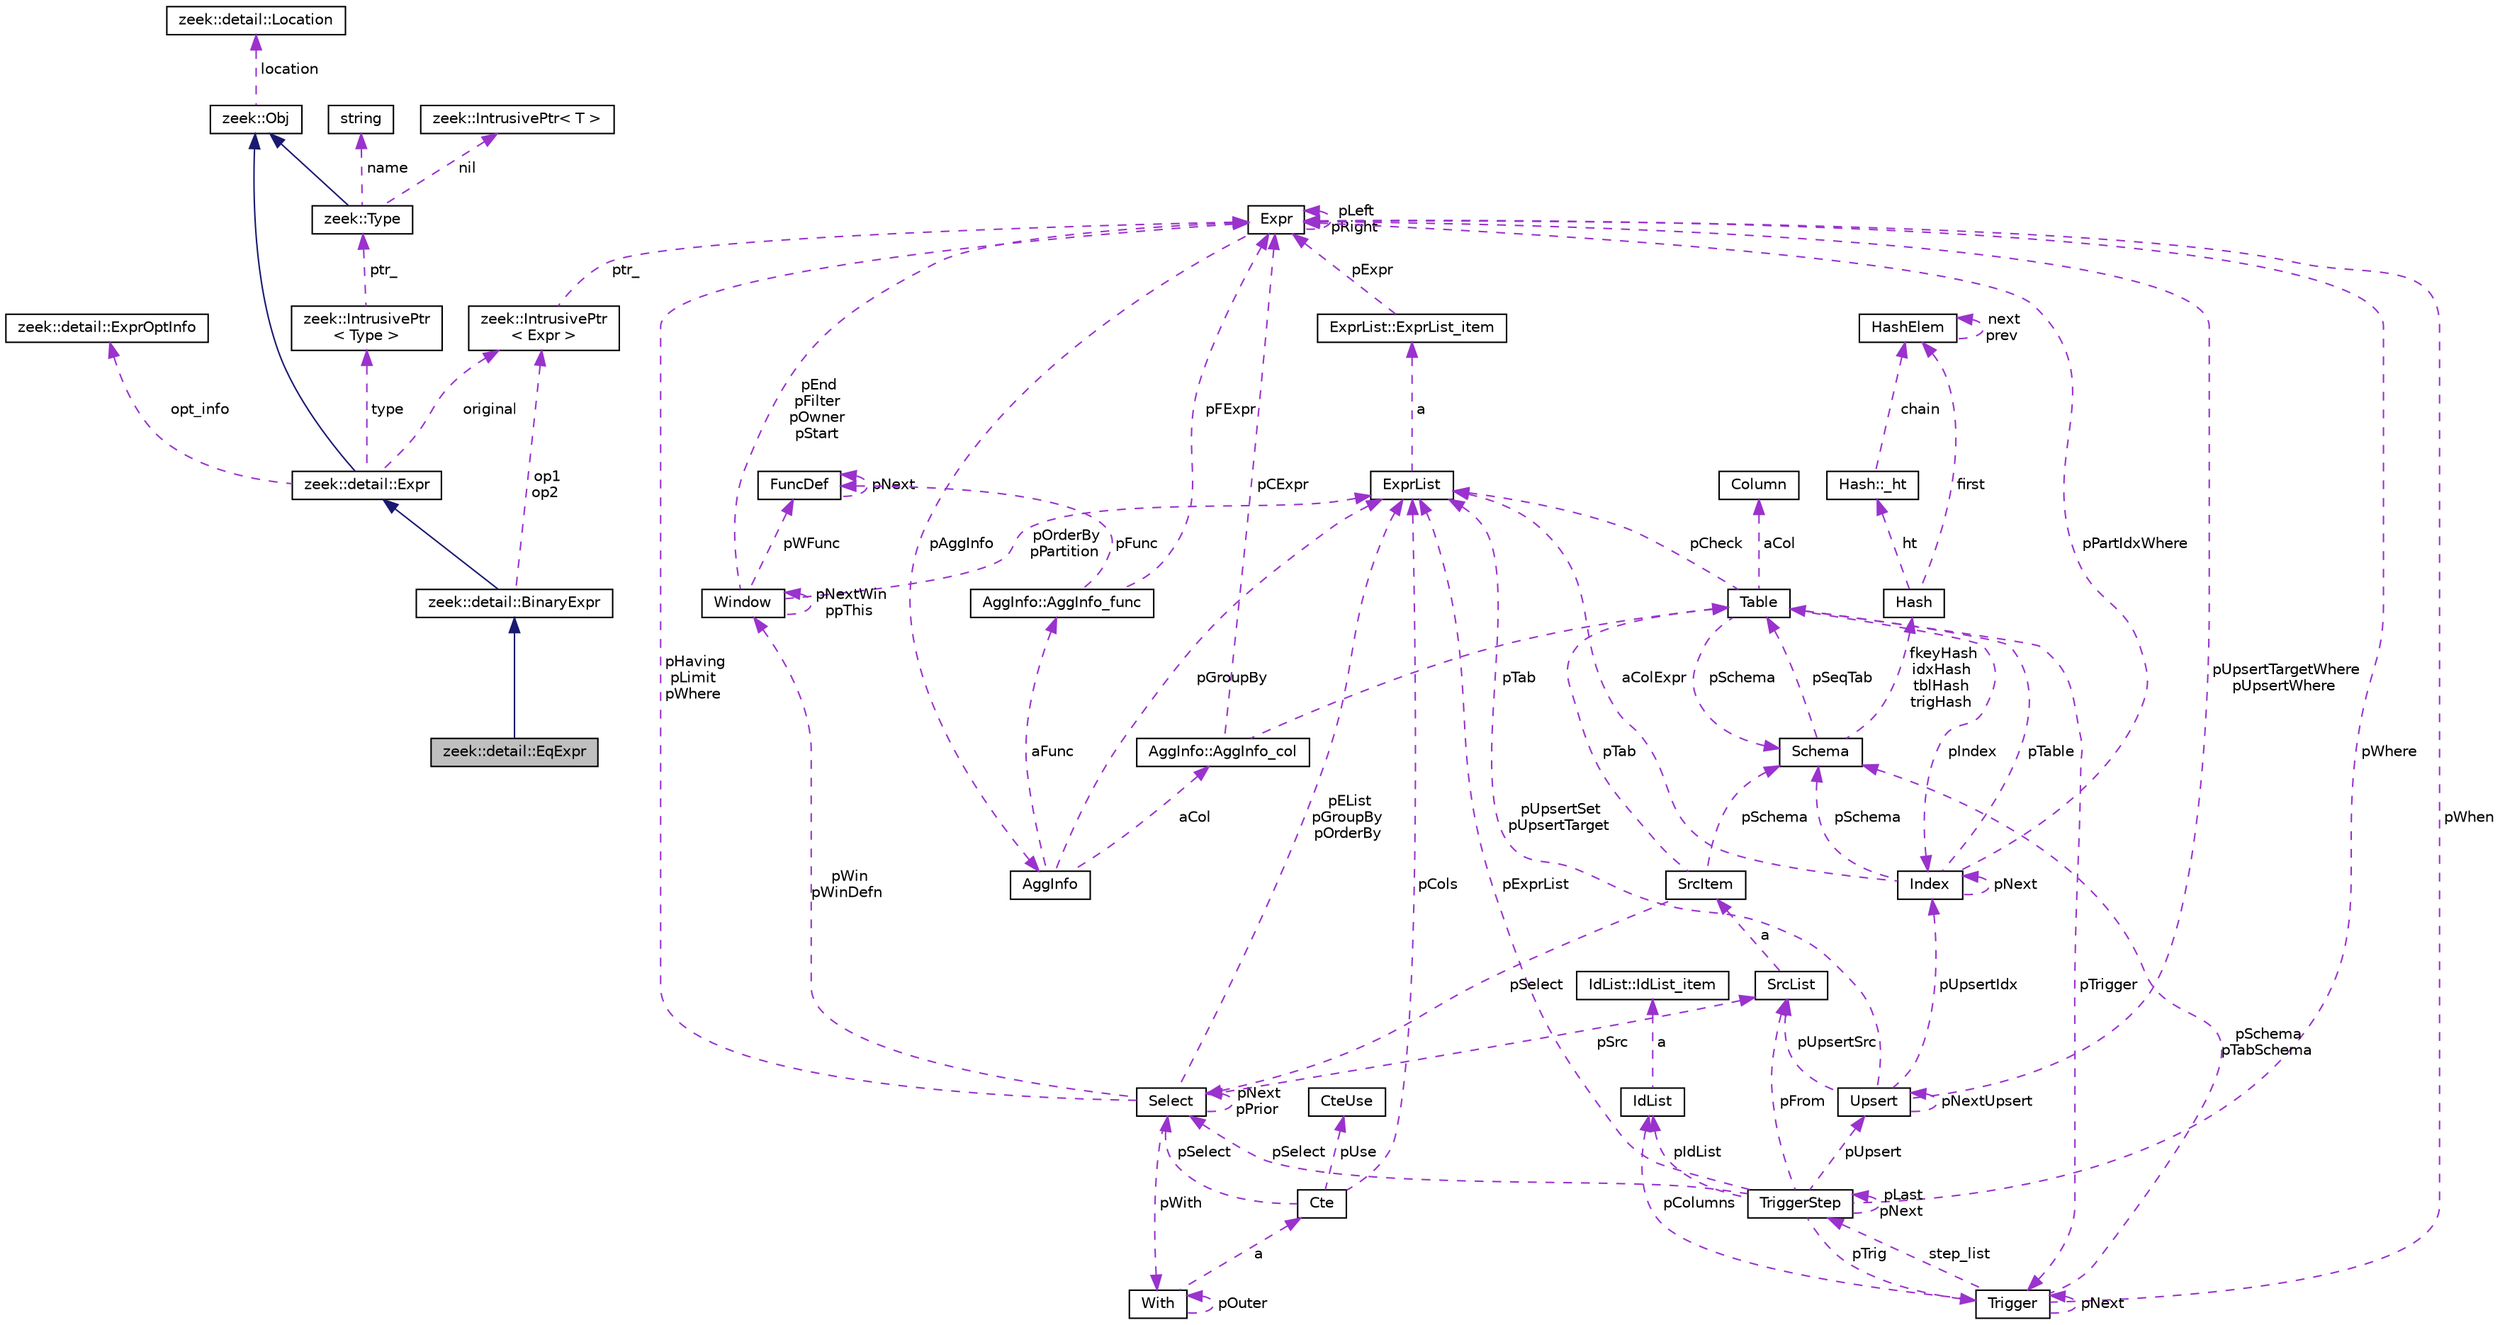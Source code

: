 digraph "zeek::detail::EqExpr"
{
 // LATEX_PDF_SIZE
  edge [fontname="Helvetica",fontsize="10",labelfontname="Helvetica",labelfontsize="10"];
  node [fontname="Helvetica",fontsize="10",shape=record];
  Node1 [label="zeek::detail::EqExpr",height=0.2,width=0.4,color="black", fillcolor="grey75", style="filled", fontcolor="black",tooltip=" "];
  Node2 -> Node1 [dir="back",color="midnightblue",fontsize="10",style="solid",fontname="Helvetica"];
  Node2 [label="zeek::detail::BinaryExpr",height=0.2,width=0.4,color="black", fillcolor="white", style="filled",URL="$da/df9/classzeek_1_1detail_1_1BinaryExpr.html",tooltip=" "];
  Node3 -> Node2 [dir="back",color="midnightblue",fontsize="10",style="solid",fontname="Helvetica"];
  Node3 [label="zeek::detail::Expr",height=0.2,width=0.4,color="black", fillcolor="white", style="filled",URL="$dc/d54/classzeek_1_1detail_1_1Expr.html",tooltip=" "];
  Node4 -> Node3 [dir="back",color="midnightblue",fontsize="10",style="solid",fontname="Helvetica"];
  Node4 [label="zeek::Obj",height=0.2,width=0.4,color="black", fillcolor="white", style="filled",URL="$dd/df1/classzeek_1_1Obj.html",tooltip=" "];
  Node5 -> Node4 [dir="back",color="darkorchid3",fontsize="10",style="dashed",label=" location" ,fontname="Helvetica"];
  Node5 [label="zeek::detail::Location",height=0.2,width=0.4,color="black", fillcolor="white", style="filled",URL="$d5/d1d/classzeek_1_1detail_1_1Location.html",tooltip=" "];
  Node6 -> Node3 [dir="back",color="darkorchid3",fontsize="10",style="dashed",label=" type" ,fontname="Helvetica"];
  Node6 [label="zeek::IntrusivePtr\l\< Type \>",height=0.2,width=0.4,color="black", fillcolor="white", style="filled",URL="$d6/dba/classzeek_1_1IntrusivePtr.html",tooltip=" "];
  Node7 -> Node6 [dir="back",color="darkorchid3",fontsize="10",style="dashed",label=" ptr_" ,fontname="Helvetica"];
  Node7 [label="zeek::Type",height=0.2,width=0.4,color="black", fillcolor="white", style="filled",URL="$d0/d4f/classzeek_1_1Type.html",tooltip=" "];
  Node4 -> Node7 [dir="back",color="midnightblue",fontsize="10",style="solid",fontname="Helvetica"];
  Node8 -> Node7 [dir="back",color="darkorchid3",fontsize="10",style="dashed",label=" nil" ,fontname="Helvetica"];
  Node8 [label="zeek::IntrusivePtr\< T \>",height=0.2,width=0.4,color="black", fillcolor="white", style="filled",URL="$d6/dba/classzeek_1_1IntrusivePtr.html",tooltip=" "];
  Node9 -> Node7 [dir="back",color="darkorchid3",fontsize="10",style="dashed",label=" name" ,fontname="Helvetica"];
  Node9 [label="string",height=0.2,width=0.4,color="black", fillcolor="white", style="filled",tooltip=" "];
  Node10 -> Node3 [dir="back",color="darkorchid3",fontsize="10",style="dashed",label=" original" ,fontname="Helvetica"];
  Node10 [label="zeek::IntrusivePtr\l\< Expr \>",height=0.2,width=0.4,color="black", fillcolor="white", style="filled",URL="$d6/dba/classzeek_1_1IntrusivePtr.html",tooltip=" "];
  Node11 -> Node10 [dir="back",color="darkorchid3",fontsize="10",style="dashed",label=" ptr_" ,fontname="Helvetica"];
  Node11 [label="Expr",height=0.2,width=0.4,color="black", fillcolor="white", style="filled",URL="$db/d1b/sqlite3_8c.html#d4/dfb/structExpr",tooltip=" "];
  Node11 -> Node11 [dir="back",color="darkorchid3",fontsize="10",style="dashed",label=" pLeft\npRight" ,fontname="Helvetica"];
  Node12 -> Node11 [dir="back",color="darkorchid3",fontsize="10",style="dashed",label=" pAggInfo" ,fontname="Helvetica"];
  Node12 [label="AggInfo",height=0.2,width=0.4,color="black", fillcolor="white", style="filled",URL="$db/d1b/sqlite3_8c.html#d2/dc8/structAggInfo",tooltip=" "];
  Node13 -> Node12 [dir="back",color="darkorchid3",fontsize="10",style="dashed",label=" pGroupBy" ,fontname="Helvetica"];
  Node13 [label="ExprList",height=0.2,width=0.4,color="black", fillcolor="white", style="filled",URL="$db/d1b/sqlite3_8c.html#d5/d5c/structExprList",tooltip=" "];
  Node14 -> Node13 [dir="back",color="darkorchid3",fontsize="10",style="dashed",label=" a" ,fontname="Helvetica"];
  Node14 [label="ExprList::ExprList_item",height=0.2,width=0.4,color="black", fillcolor="white", style="filled",URL="$db/d1b/sqlite3_8c.html#d8/dae/structExprList_1_1ExprList__item",tooltip=" "];
  Node11 -> Node14 [dir="back",color="darkorchid3",fontsize="10",style="dashed",label=" pExpr" ,fontname="Helvetica"];
  Node15 -> Node12 [dir="back",color="darkorchid3",fontsize="10",style="dashed",label=" aCol" ,fontname="Helvetica"];
  Node15 [label="AggInfo::AggInfo_col",height=0.2,width=0.4,color="black", fillcolor="white", style="filled",URL="$db/d1b/sqlite3_8c.html#d6/d3a/structAggInfo_1_1AggInfo__col",tooltip=" "];
  Node16 -> Node15 [dir="back",color="darkorchid3",fontsize="10",style="dashed",label=" pTab" ,fontname="Helvetica"];
  Node16 [label="Table",height=0.2,width=0.4,color="black", fillcolor="white", style="filled",URL="$db/d1b/sqlite3_8c.html#dc/dcb/structTable",tooltip=" "];
  Node17 -> Node16 [dir="back",color="darkorchid3",fontsize="10",style="dashed",label=" aCol" ,fontname="Helvetica"];
  Node17 [label="Column",height=0.2,width=0.4,color="black", fillcolor="white", style="filled",URL="$db/d1b/sqlite3_8c.html#dc/dc1/structColumn",tooltip=" "];
  Node18 -> Node16 [dir="back",color="darkorchid3",fontsize="10",style="dashed",label=" pIndex" ,fontname="Helvetica"];
  Node18 [label="Index",height=0.2,width=0.4,color="black", fillcolor="white", style="filled",URL="$db/d1b/sqlite3_8c.html#df/d86/structIndex",tooltip=" "];
  Node16 -> Node18 [dir="back",color="darkorchid3",fontsize="10",style="dashed",label=" pTable" ,fontname="Helvetica"];
  Node18 -> Node18 [dir="back",color="darkorchid3",fontsize="10",style="dashed",label=" pNext" ,fontname="Helvetica"];
  Node19 -> Node18 [dir="back",color="darkorchid3",fontsize="10",style="dashed",label=" pSchema" ,fontname="Helvetica"];
  Node19 [label="Schema",height=0.2,width=0.4,color="black", fillcolor="white", style="filled",URL="$db/d1b/sqlite3_8c.html#d8/db0/structSchema",tooltip=" "];
  Node20 -> Node19 [dir="back",color="darkorchid3",fontsize="10",style="dashed",label=" fkeyHash\nidxHash\ntblHash\ntrigHash" ,fontname="Helvetica"];
  Node20 [label="Hash",height=0.2,width=0.4,color="black", fillcolor="white", style="filled",URL="$db/d1b/sqlite3_8c.html#d1/dbe/structHash",tooltip=" "];
  Node21 -> Node20 [dir="back",color="darkorchid3",fontsize="10",style="dashed",label=" first" ,fontname="Helvetica"];
  Node21 [label="HashElem",height=0.2,width=0.4,color="black", fillcolor="white", style="filled",URL="$db/d1b/sqlite3_8c.html#da/d21/structHashElem",tooltip=" "];
  Node21 -> Node21 [dir="back",color="darkorchid3",fontsize="10",style="dashed",label=" next\nprev" ,fontname="Helvetica"];
  Node22 -> Node20 [dir="back",color="darkorchid3",fontsize="10",style="dashed",label=" ht" ,fontname="Helvetica"];
  Node22 [label="Hash::_ht",height=0.2,width=0.4,color="black", fillcolor="white", style="filled",URL="$db/d1b/sqlite3_8c.html#d7/d1f/structHash_1_1__ht",tooltip=" "];
  Node21 -> Node22 [dir="back",color="darkorchid3",fontsize="10",style="dashed",label=" chain" ,fontname="Helvetica"];
  Node16 -> Node19 [dir="back",color="darkorchid3",fontsize="10",style="dashed",label=" pSeqTab" ,fontname="Helvetica"];
  Node11 -> Node18 [dir="back",color="darkorchid3",fontsize="10",style="dashed",label=" pPartIdxWhere" ,fontname="Helvetica"];
  Node13 -> Node18 [dir="back",color="darkorchid3",fontsize="10",style="dashed",label=" aColExpr" ,fontname="Helvetica"];
  Node13 -> Node16 [dir="back",color="darkorchid3",fontsize="10",style="dashed",label=" pCheck" ,fontname="Helvetica"];
  Node23 -> Node16 [dir="back",color="darkorchid3",fontsize="10",style="dashed",label=" pTrigger" ,fontname="Helvetica"];
  Node23 [label="Trigger",height=0.2,width=0.4,color="black", fillcolor="white", style="filled",URL="$db/d1b/sqlite3_8c.html#dc/d15/structTrigger",tooltip=" "];
  Node11 -> Node23 [dir="back",color="darkorchid3",fontsize="10",style="dashed",label=" pWhen" ,fontname="Helvetica"];
  Node24 -> Node23 [dir="back",color="darkorchid3",fontsize="10",style="dashed",label=" pColumns" ,fontname="Helvetica"];
  Node24 [label="IdList",height=0.2,width=0.4,color="black", fillcolor="white", style="filled",URL="$db/d1b/sqlite3_8c.html#da/d69/structIdList",tooltip=" "];
  Node25 -> Node24 [dir="back",color="darkorchid3",fontsize="10",style="dashed",label=" a" ,fontname="Helvetica"];
  Node25 [label="IdList::IdList_item",height=0.2,width=0.4,color="black", fillcolor="white", style="filled",URL="$db/d1b/sqlite3_8c.html#d4/dc3/structIdList_1_1IdList__item",tooltip=" "];
  Node19 -> Node23 [dir="back",color="darkorchid3",fontsize="10",style="dashed",label=" pSchema\npTabSchema" ,fontname="Helvetica"];
  Node26 -> Node23 [dir="back",color="darkorchid3",fontsize="10",style="dashed",label=" step_list" ,fontname="Helvetica"];
  Node26 [label="TriggerStep",height=0.2,width=0.4,color="black", fillcolor="white", style="filled",URL="$db/d1b/sqlite3_8c.html#d5/da5/structTriggerStep",tooltip=" "];
  Node23 -> Node26 [dir="back",color="darkorchid3",fontsize="10",style="dashed",label=" pTrig" ,fontname="Helvetica"];
  Node27 -> Node26 [dir="back",color="darkorchid3",fontsize="10",style="dashed",label=" pSelect" ,fontname="Helvetica"];
  Node27 [label="Select",height=0.2,width=0.4,color="black", fillcolor="white", style="filled",URL="$db/d1b/sqlite3_8c.html#dd/d39/structSelect",tooltip=" "];
  Node13 -> Node27 [dir="back",color="darkorchid3",fontsize="10",style="dashed",label=" pEList\npGroupBy\npOrderBy" ,fontname="Helvetica"];
  Node28 -> Node27 [dir="back",color="darkorchid3",fontsize="10",style="dashed",label=" pSrc" ,fontname="Helvetica"];
  Node28 [label="SrcList",height=0.2,width=0.4,color="black", fillcolor="white", style="filled",URL="$db/d1b/sqlite3_8c.html#de/deb/structSrcList",tooltip=" "];
  Node29 -> Node28 [dir="back",color="darkorchid3",fontsize="10",style="dashed",label=" a" ,fontname="Helvetica"];
  Node29 [label="SrcItem",height=0.2,width=0.4,color="black", fillcolor="white", style="filled",URL="$db/d1b/sqlite3_8c.html#d0/d26/structSrcItem",tooltip=" "];
  Node19 -> Node29 [dir="back",color="darkorchid3",fontsize="10",style="dashed",label=" pSchema" ,fontname="Helvetica"];
  Node16 -> Node29 [dir="back",color="darkorchid3",fontsize="10",style="dashed",label=" pTab" ,fontname="Helvetica"];
  Node27 -> Node29 [dir="back",color="darkorchid3",fontsize="10",style="dashed",label=" pSelect" ,fontname="Helvetica"];
  Node11 -> Node27 [dir="back",color="darkorchid3",fontsize="10",style="dashed",label=" pHaving\npLimit\npWhere" ,fontname="Helvetica"];
  Node27 -> Node27 [dir="back",color="darkorchid3",fontsize="10",style="dashed",label=" pNext\npPrior" ,fontname="Helvetica"];
  Node30 -> Node27 [dir="back",color="darkorchid3",fontsize="10",style="dashed",label=" pWith" ,fontname="Helvetica"];
  Node30 [label="With",height=0.2,width=0.4,color="black", fillcolor="white", style="filled",URL="$db/d1b/sqlite3_8c.html#df/d70/structWith",tooltip=" "];
  Node30 -> Node30 [dir="back",color="darkorchid3",fontsize="10",style="dashed",label=" pOuter" ,fontname="Helvetica"];
  Node31 -> Node30 [dir="back",color="darkorchid3",fontsize="10",style="dashed",label=" a" ,fontname="Helvetica"];
  Node31 [label="Cte",height=0.2,width=0.4,color="black", fillcolor="white", style="filled",URL="$db/d1b/sqlite3_8c.html#da/dbd/structCte",tooltip=" "];
  Node13 -> Node31 [dir="back",color="darkorchid3",fontsize="10",style="dashed",label=" pCols" ,fontname="Helvetica"];
  Node27 -> Node31 [dir="back",color="darkorchid3",fontsize="10",style="dashed",label=" pSelect" ,fontname="Helvetica"];
  Node32 -> Node31 [dir="back",color="darkorchid3",fontsize="10",style="dashed",label=" pUse" ,fontname="Helvetica"];
  Node32 [label="CteUse",height=0.2,width=0.4,color="black", fillcolor="white", style="filled",URL="$db/d1b/sqlite3_8c.html#d1/d27/structCteUse",tooltip=" "];
  Node33 -> Node27 [dir="back",color="darkorchid3",fontsize="10",style="dashed",label=" pWin\npWinDefn" ,fontname="Helvetica"];
  Node33 [label="Window",height=0.2,width=0.4,color="black", fillcolor="white", style="filled",URL="$db/d1b/sqlite3_8c.html#d6/d08/structWindow",tooltip=" "];
  Node13 -> Node33 [dir="back",color="darkorchid3",fontsize="10",style="dashed",label=" pOrderBy\npPartition" ,fontname="Helvetica"];
  Node11 -> Node33 [dir="back",color="darkorchid3",fontsize="10",style="dashed",label=" pEnd\npFilter\npOwner\npStart" ,fontname="Helvetica"];
  Node33 -> Node33 [dir="back",color="darkorchid3",fontsize="10",style="dashed",label=" pNextWin\nppThis" ,fontname="Helvetica"];
  Node34 -> Node33 [dir="back",color="darkorchid3",fontsize="10",style="dashed",label=" pWFunc" ,fontname="Helvetica"];
  Node34 [label="FuncDef",height=0.2,width=0.4,color="black", fillcolor="white", style="filled",URL="$d1/d3a/structFuncDef.html",tooltip=" "];
  Node34 -> Node34 [dir="back",color="darkorchid3",fontsize="10",style="dashed",label=" pNext" ,fontname="Helvetica"];
  Node28 -> Node26 [dir="back",color="darkorchid3",fontsize="10",style="dashed",label=" pFrom" ,fontname="Helvetica"];
  Node11 -> Node26 [dir="back",color="darkorchid3",fontsize="10",style="dashed",label=" pWhere" ,fontname="Helvetica"];
  Node13 -> Node26 [dir="back",color="darkorchid3",fontsize="10",style="dashed",label=" pExprList" ,fontname="Helvetica"];
  Node24 -> Node26 [dir="back",color="darkorchid3",fontsize="10",style="dashed",label=" pIdList" ,fontname="Helvetica"];
  Node35 -> Node26 [dir="back",color="darkorchid3",fontsize="10",style="dashed",label=" pUpsert" ,fontname="Helvetica"];
  Node35 [label="Upsert",height=0.2,width=0.4,color="black", fillcolor="white", style="filled",URL="$db/d1b/sqlite3_8c.html#da/d8e/structUpsert",tooltip=" "];
  Node13 -> Node35 [dir="back",color="darkorchid3",fontsize="10",style="dashed",label=" pUpsertSet\npUpsertTarget" ,fontname="Helvetica"];
  Node11 -> Node35 [dir="back",color="darkorchid3",fontsize="10",style="dashed",label=" pUpsertTargetWhere\npUpsertWhere" ,fontname="Helvetica"];
  Node35 -> Node35 [dir="back",color="darkorchid3",fontsize="10",style="dashed",label=" pNextUpsert" ,fontname="Helvetica"];
  Node18 -> Node35 [dir="back",color="darkorchid3",fontsize="10",style="dashed",label=" pUpsertIdx" ,fontname="Helvetica"];
  Node28 -> Node35 [dir="back",color="darkorchid3",fontsize="10",style="dashed",label=" pUpsertSrc" ,fontname="Helvetica"];
  Node26 -> Node26 [dir="back",color="darkorchid3",fontsize="10",style="dashed",label=" pLast\npNext" ,fontname="Helvetica"];
  Node23 -> Node23 [dir="back",color="darkorchid3",fontsize="10",style="dashed",label=" pNext" ,fontname="Helvetica"];
  Node19 -> Node16 [dir="back",color="darkorchid3",fontsize="10",style="dashed",label=" pSchema" ,fontname="Helvetica"];
  Node11 -> Node15 [dir="back",color="darkorchid3",fontsize="10",style="dashed",label=" pCExpr" ,fontname="Helvetica"];
  Node36 -> Node12 [dir="back",color="darkorchid3",fontsize="10",style="dashed",label=" aFunc" ,fontname="Helvetica"];
  Node36 [label="AggInfo::AggInfo_func",height=0.2,width=0.4,color="black", fillcolor="white", style="filled",URL="$db/d1b/sqlite3_8c.html#d3/d2e/structAggInfo_1_1AggInfo__func",tooltip=" "];
  Node11 -> Node36 [dir="back",color="darkorchid3",fontsize="10",style="dashed",label=" pFExpr" ,fontname="Helvetica"];
  Node34 -> Node36 [dir="back",color="darkorchid3",fontsize="10",style="dashed",label=" pFunc" ,fontname="Helvetica"];
  Node37 -> Node3 [dir="back",color="darkorchid3",fontsize="10",style="dashed",label=" opt_info" ,fontname="Helvetica"];
  Node37 [label="zeek::detail::ExprOptInfo",height=0.2,width=0.4,color="black", fillcolor="white", style="filled",URL="$d2/d12/namespacezeek_1_1detail.html#de/d9f/classzeek_1_1detail_1_1ExprOptInfo",tooltip=" "];
  Node10 -> Node2 [dir="back",color="darkorchid3",fontsize="10",style="dashed",label=" op1\nop2" ,fontname="Helvetica"];
}
